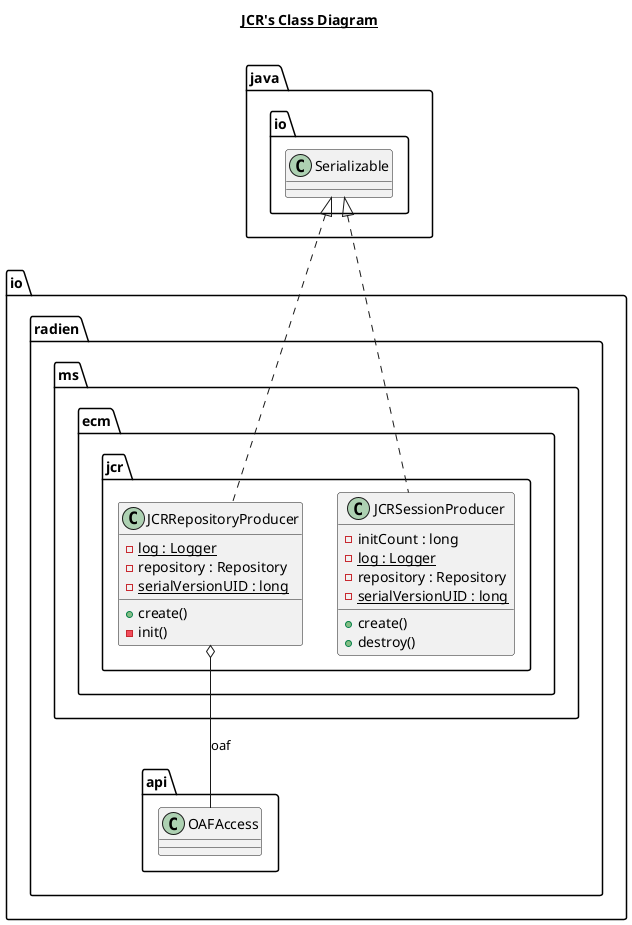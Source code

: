 @startuml

title __JCR's Class Diagram__\n

  namespace io.radien.ms.ecm {
    namespace jcr {
      class io.radien.ms.ecm.jcr.JCRRepositoryProducer {
          {static} - log : Logger
          - repository : Repository
          {static} - serialVersionUID : long
          + create()
          - init()
      }
    }
  }
  

  namespace io.radien.ms.ecm {
    namespace jcr {
      class io.radien.ms.ecm.jcr.JCRSessionProducer {
          - initCount : long
          {static} - log : Logger
          - repository : Repository
          {static} - serialVersionUID : long
          + create()
          + destroy()
      }
    }
  }
  

  io.radien.ms.ecm.jcr.JCRRepositoryProducer .up.|> java.io.Serializable
  io.radien.ms.ecm.jcr.JCRRepositoryProducer o-- io.radien.api.OAFAccess : oaf
  io.radien.ms.ecm.jcr.JCRSessionProducer .up.|> java.io.Serializable







@enduml
